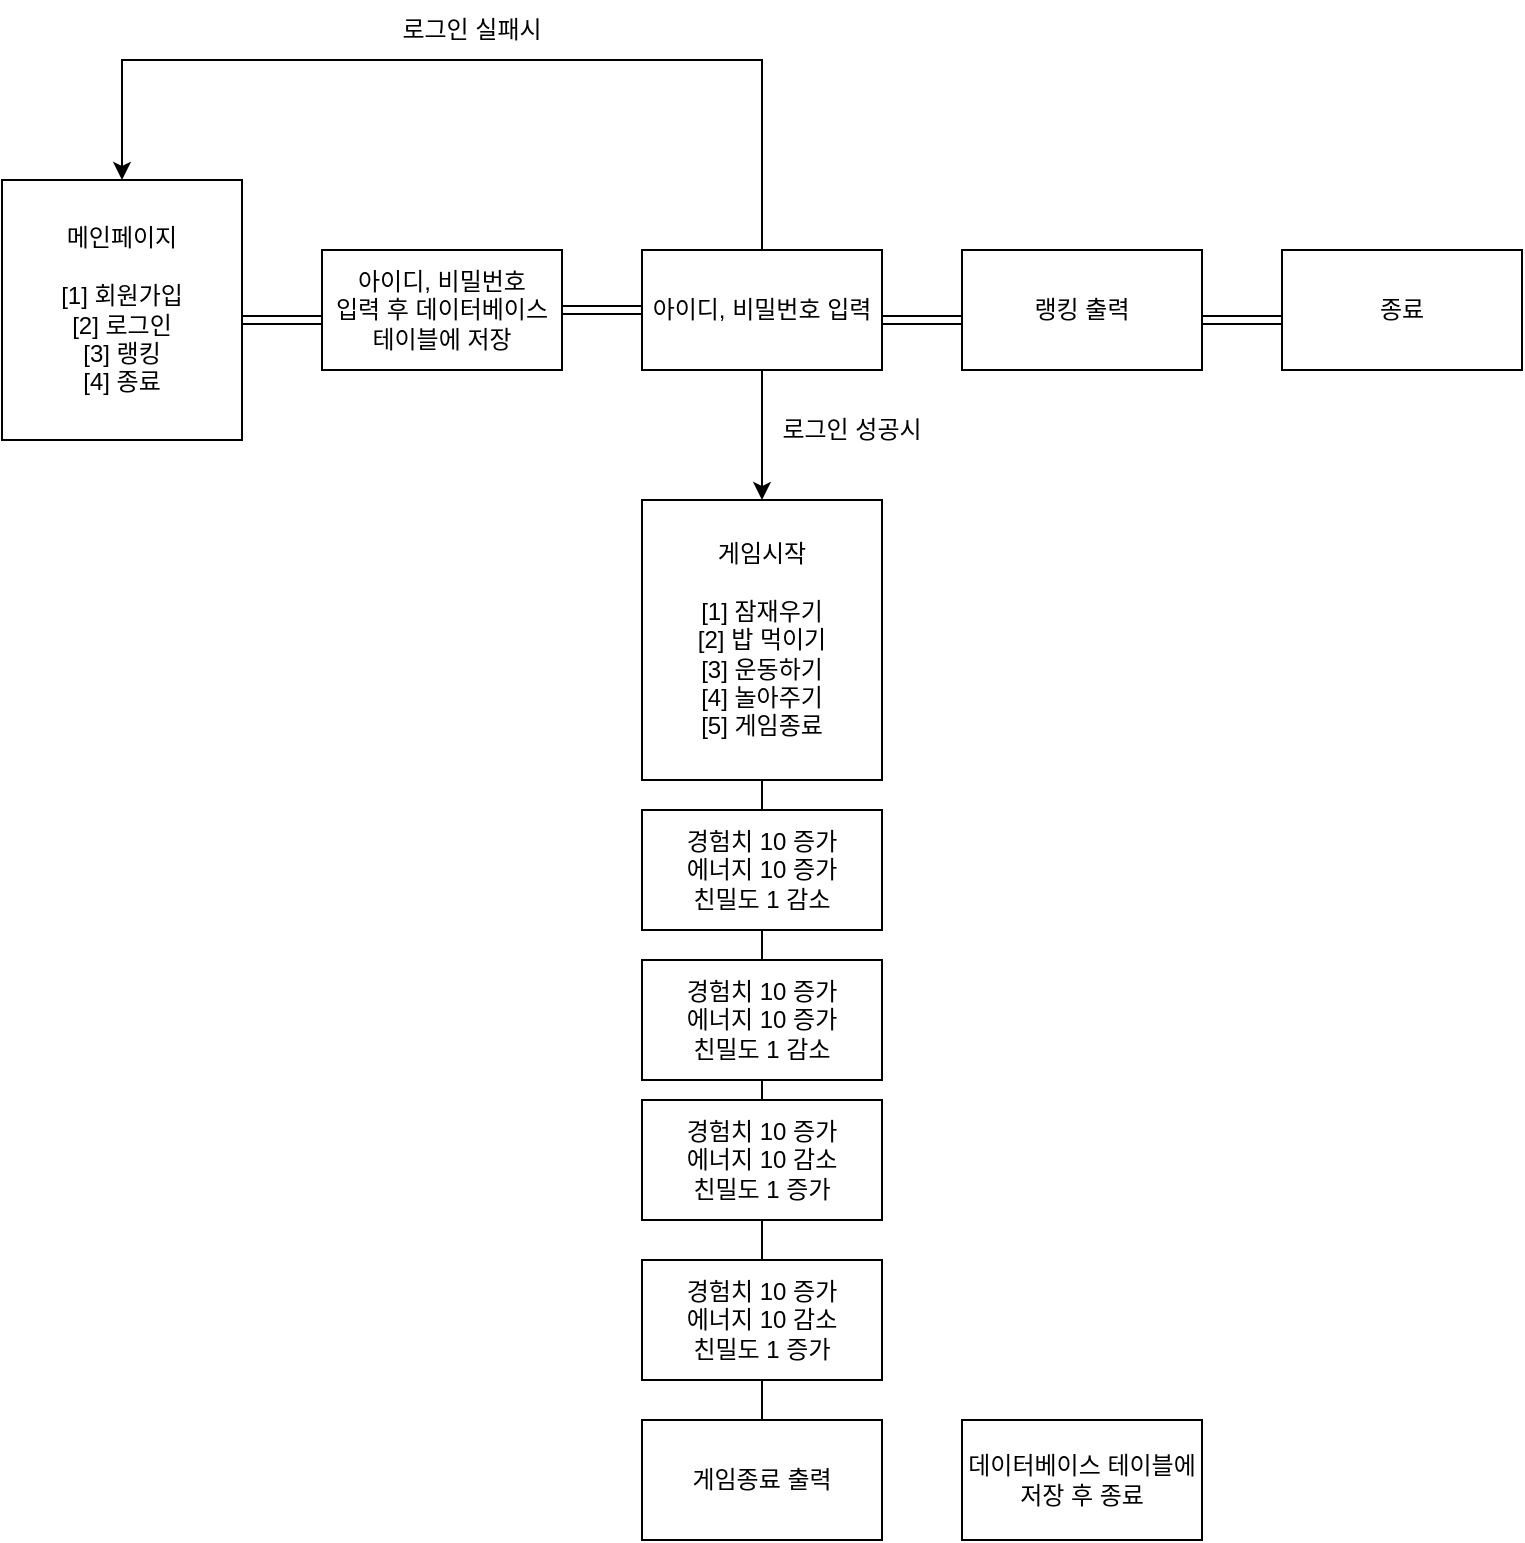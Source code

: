 <mxfile version="21.6.6" type="github">
  <diagram name="페이지-1" id="amrmYGt3ZM4qCvotkm2x">
    <mxGraphModel dx="940" dy="780" grid="1" gridSize="10" guides="1" tooltips="1" connect="1" arrows="1" fold="1" page="1" pageScale="1" pageWidth="827" pageHeight="1169" math="0" shadow="0">
      <root>
        <mxCell id="0" />
        <mxCell id="1" parent="0" />
        <mxCell id="r0a5QnJx-oobFESC0c9_-1" value="메인페이지&lt;br&gt;&lt;br&gt;[1] 회원가입&lt;br&gt;[2] 로그인&lt;br&gt;[3] 랭킹&lt;br&gt;[4] 종료" style="rounded=0;whiteSpace=wrap;html=1;" vertex="1" parent="1">
          <mxGeometry y="240" width="120" height="130" as="geometry" />
        </mxCell>
        <mxCell id="r0a5QnJx-oobFESC0c9_-2" value="아이디, 비밀번호 &lt;br&gt;입력 후 데이터베이스 테이블에 저장" style="rounded=0;whiteSpace=wrap;html=1;" vertex="1" parent="1">
          <mxGeometry x="160" y="275" width="120" height="60" as="geometry" />
        </mxCell>
        <mxCell id="r0a5QnJx-oobFESC0c9_-3" value="아이디, 비밀번호 입력" style="rounded=0;whiteSpace=wrap;html=1;" vertex="1" parent="1">
          <mxGeometry x="320" y="275" width="120" height="60" as="geometry" />
        </mxCell>
        <mxCell id="r0a5QnJx-oobFESC0c9_-4" value="게임시작&lt;br&gt;&lt;br&gt;[1] 잠재우기&lt;br&gt;[2] 밥 먹이기&lt;br&gt;[3] 운동하기&lt;br&gt;[4] 놀아주기&lt;br&gt;[5] 게임종료" style="rounded=0;whiteSpace=wrap;html=1;" vertex="1" parent="1">
          <mxGeometry x="320" y="400" width="120" height="140" as="geometry" />
        </mxCell>
        <mxCell id="r0a5QnJx-oobFESC0c9_-5" value="데이터베이스 테이블에 저장 후 종료" style="rounded=0;whiteSpace=wrap;html=1;" vertex="1" parent="1">
          <mxGeometry x="480" y="860" width="120" height="60" as="geometry" />
        </mxCell>
        <mxCell id="r0a5QnJx-oobFESC0c9_-7" value="랭킹 출력" style="rounded=0;whiteSpace=wrap;html=1;" vertex="1" parent="1">
          <mxGeometry x="480" y="275" width="120" height="60" as="geometry" />
        </mxCell>
        <mxCell id="r0a5QnJx-oobFESC0c9_-8" value="종료" style="rounded=0;whiteSpace=wrap;html=1;" vertex="1" parent="1">
          <mxGeometry x="640" y="275" width="120" height="60" as="geometry" />
        </mxCell>
        <mxCell id="r0a5QnJx-oobFESC0c9_-10" value="게임종료 출력" style="rounded=0;whiteSpace=wrap;html=1;" vertex="1" parent="1">
          <mxGeometry x="320" y="860" width="120" height="60" as="geometry" />
        </mxCell>
        <mxCell id="r0a5QnJx-oobFESC0c9_-11" value="경험치 10 증가&lt;br&gt;에너지 10 증가&lt;br&gt;친밀도 1 감소" style="rounded=0;whiteSpace=wrap;html=1;" vertex="1" parent="1">
          <mxGeometry x="320" y="555" width="120" height="60" as="geometry" />
        </mxCell>
        <mxCell id="r0a5QnJx-oobFESC0c9_-13" value="경험치 10 증가&lt;br&gt;에너지 10 증가&lt;br&gt;친밀도 1 감소" style="rounded=0;whiteSpace=wrap;html=1;" vertex="1" parent="1">
          <mxGeometry x="320" y="630" width="120" height="60" as="geometry" />
        </mxCell>
        <mxCell id="r0a5QnJx-oobFESC0c9_-14" value="경험치 10 증가&lt;br&gt;에너지 10 감소&lt;br&gt;친밀도 1 증가" style="rounded=0;whiteSpace=wrap;html=1;" vertex="1" parent="1">
          <mxGeometry x="320" y="700" width="120" height="60" as="geometry" />
        </mxCell>
        <mxCell id="r0a5QnJx-oobFESC0c9_-15" value="경험치 10 증가&lt;br&gt;에너지 10 감소&lt;br&gt;친밀도 1 증가" style="rounded=0;whiteSpace=wrap;html=1;" vertex="1" parent="1">
          <mxGeometry x="320" y="780" width="120" height="60" as="geometry" />
        </mxCell>
        <mxCell id="r0a5QnJx-oobFESC0c9_-16" value="" style="shape=link;html=1;rounded=0;" edge="1" parent="1">
          <mxGeometry relative="1" as="geometry">
            <mxPoint x="120" y="310" as="sourcePoint" />
            <mxPoint x="160" y="310" as="targetPoint" />
          </mxGeometry>
        </mxCell>
        <mxCell id="r0a5QnJx-oobFESC0c9_-18" value="" style="shape=link;html=1;rounded=0;" edge="1" parent="1">
          <mxGeometry relative="1" as="geometry">
            <mxPoint x="600" y="310" as="sourcePoint" />
            <mxPoint x="640" y="310" as="targetPoint" />
          </mxGeometry>
        </mxCell>
        <mxCell id="r0a5QnJx-oobFESC0c9_-19" value="" style="shape=link;html=1;rounded=0;" edge="1" parent="1">
          <mxGeometry relative="1" as="geometry">
            <mxPoint x="440" y="310" as="sourcePoint" />
            <mxPoint x="480" y="310" as="targetPoint" />
          </mxGeometry>
        </mxCell>
        <mxCell id="r0a5QnJx-oobFESC0c9_-20" value="" style="shape=link;html=1;rounded=0;entryX=0;entryY=0.5;entryDx=0;entryDy=0;exitX=1;exitY=0.5;exitDx=0;exitDy=0;" edge="1" parent="1" source="r0a5QnJx-oobFESC0c9_-2" target="r0a5QnJx-oobFESC0c9_-3">
          <mxGeometry relative="1" as="geometry">
            <mxPoint x="150" y="340" as="sourcePoint" />
            <mxPoint x="190" y="340" as="targetPoint" />
          </mxGeometry>
        </mxCell>
        <mxCell id="r0a5QnJx-oobFESC0c9_-21" value="" style="endArrow=classic;html=1;rounded=0;exitX=0.5;exitY=1;exitDx=0;exitDy=0;entryX=0.5;entryY=0;entryDx=0;entryDy=0;" edge="1" parent="1" source="r0a5QnJx-oobFESC0c9_-3" target="r0a5QnJx-oobFESC0c9_-4">
          <mxGeometry width="50" height="50" relative="1" as="geometry">
            <mxPoint x="430" y="520" as="sourcePoint" />
            <mxPoint x="480" y="470" as="targetPoint" />
          </mxGeometry>
        </mxCell>
        <mxCell id="r0a5QnJx-oobFESC0c9_-22" value="로그인 성공시" style="text;html=1;strokeColor=none;fillColor=none;align=center;verticalAlign=middle;whiteSpace=wrap;rounded=0;fontStyle=0" vertex="1" parent="1">
          <mxGeometry x="370" y="350" width="110" height="30" as="geometry" />
        </mxCell>
        <mxCell id="r0a5QnJx-oobFESC0c9_-23" value="" style="endArrow=classic;html=1;rounded=0;entryX=0.5;entryY=0;entryDx=0;entryDy=0;exitX=0.5;exitY=0;exitDx=0;exitDy=0;" edge="1" parent="1" source="r0a5QnJx-oobFESC0c9_-3" target="r0a5QnJx-oobFESC0c9_-1">
          <mxGeometry width="50" height="50" relative="1" as="geometry">
            <mxPoint x="430" y="520" as="sourcePoint" />
            <mxPoint x="480" y="470" as="targetPoint" />
            <Array as="points">
              <mxPoint x="380" y="180" />
              <mxPoint x="60" y="180" />
            </Array>
          </mxGeometry>
        </mxCell>
        <mxCell id="r0a5QnJx-oobFESC0c9_-24" value="로그인 실패시" style="text;html=1;strokeColor=none;fillColor=none;align=center;verticalAlign=middle;whiteSpace=wrap;rounded=0;" vertex="1" parent="1">
          <mxGeometry x="180" y="150" width="110" height="30" as="geometry" />
        </mxCell>
        <mxCell id="r0a5QnJx-oobFESC0c9_-25" value="" style="endArrow=none;html=1;rounded=0;entryX=0.5;entryY=1;entryDx=0;entryDy=0;exitX=0.5;exitY=0;exitDx=0;exitDy=0;" edge="1" parent="1" source="r0a5QnJx-oobFESC0c9_-11" target="r0a5QnJx-oobFESC0c9_-4">
          <mxGeometry width="50" height="50" relative="1" as="geometry">
            <mxPoint x="380" y="620" as="sourcePoint" />
            <mxPoint x="430" y="570" as="targetPoint" />
          </mxGeometry>
        </mxCell>
        <mxCell id="r0a5QnJx-oobFESC0c9_-26" value="" style="endArrow=none;html=1;rounded=0;exitX=0.5;exitY=1;exitDx=0;exitDy=0;entryX=0.5;entryY=0;entryDx=0;entryDy=0;" edge="1" parent="1" source="r0a5QnJx-oobFESC0c9_-11" target="r0a5QnJx-oobFESC0c9_-13">
          <mxGeometry width="50" height="50" relative="1" as="geometry">
            <mxPoint x="380" y="620" as="sourcePoint" />
            <mxPoint x="620" y="650" as="targetPoint" />
          </mxGeometry>
        </mxCell>
        <mxCell id="r0a5QnJx-oobFESC0c9_-27" value="" style="endArrow=none;html=1;rounded=0;entryX=0.5;entryY=1;entryDx=0;entryDy=0;exitX=0.5;exitY=0;exitDx=0;exitDy=0;" edge="1" parent="1" source="r0a5QnJx-oobFESC0c9_-14" target="r0a5QnJx-oobFESC0c9_-13">
          <mxGeometry width="50" height="50" relative="1" as="geometry">
            <mxPoint x="380" y="620" as="sourcePoint" />
            <mxPoint x="430" y="570" as="targetPoint" />
          </mxGeometry>
        </mxCell>
        <mxCell id="r0a5QnJx-oobFESC0c9_-28" value="" style="endArrow=none;html=1;rounded=0;entryX=0.5;entryY=1;entryDx=0;entryDy=0;exitX=0.5;exitY=0;exitDx=0;exitDy=0;" edge="1" parent="1" source="r0a5QnJx-oobFESC0c9_-15" target="r0a5QnJx-oobFESC0c9_-14">
          <mxGeometry width="50" height="50" relative="1" as="geometry">
            <mxPoint x="380" y="620" as="sourcePoint" />
            <mxPoint x="430" y="570" as="targetPoint" />
          </mxGeometry>
        </mxCell>
        <mxCell id="r0a5QnJx-oobFESC0c9_-29" value="" style="endArrow=none;html=1;rounded=0;entryX=0.5;entryY=0;entryDx=0;entryDy=0;exitX=0.5;exitY=1;exitDx=0;exitDy=0;" edge="1" parent="1" source="r0a5QnJx-oobFESC0c9_-15" target="r0a5QnJx-oobFESC0c9_-10">
          <mxGeometry width="50" height="50" relative="1" as="geometry">
            <mxPoint x="380" y="620" as="sourcePoint" />
            <mxPoint x="430" y="570" as="targetPoint" />
          </mxGeometry>
        </mxCell>
      </root>
    </mxGraphModel>
  </diagram>
</mxfile>
